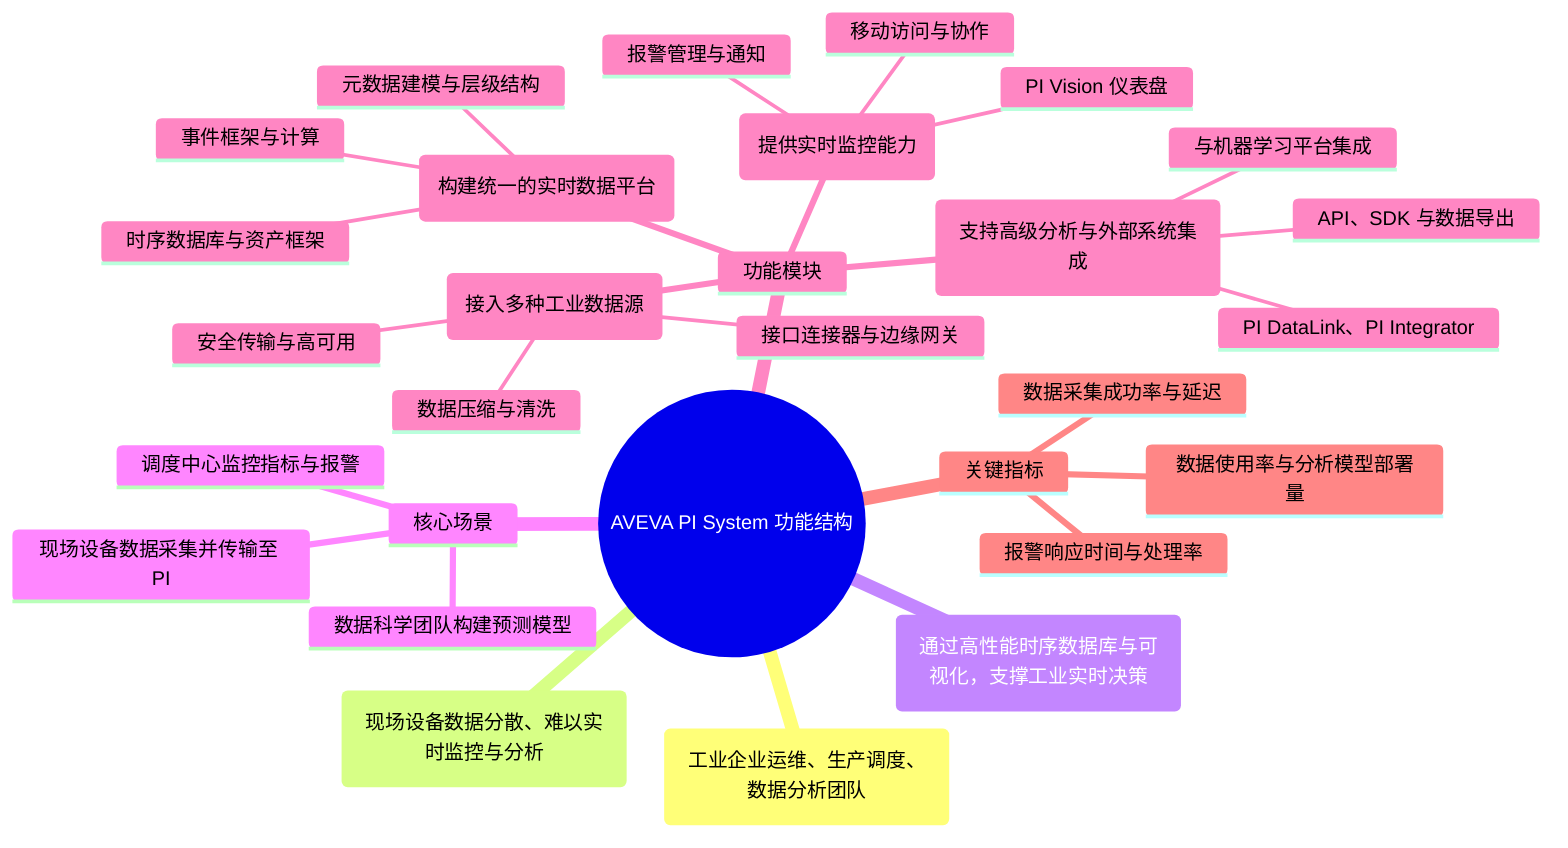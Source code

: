 %% Auto-generated by scripts/generate_assets.py
mindmap
  root((AVEVA PI System 功能结构))
    目标用户(工业企业运维、生产调度、数据分析团队)
    核心痛点(现场设备数据分散、难以实时监控与分析)
    价值主张(通过高性能时序数据库与可视化，支撑工业实时决策)
    核心场景
      现场设备数据采集并传输至 PI
      调度中心监控指标与报警
      数据科学团队构建预测模型
    功能模块
      数据采集(接入多种工业数据源)
        接口连接器与边缘网关
        数据压缩与清洗
        安全传输与高可用
      数据存储与建模(构建统一的实时数据平台)
        时序数据库与资产框架
        元数据建模与层级结构
        事件框架与计算
      可视化与监控(提供实时监控能力)
        PI Vision 仪表盘
        报警管理与通知
        移动访问与协作
      分析与集成(支持高级分析与外部系统集成)
        PI DataLink、PI Integrator
        API、SDK 与数据导出
        与机器学习平台集成
    关键指标
      数据采集成功率与延迟
      报警响应时间与处理率
      数据使用率与分析模型部署量
